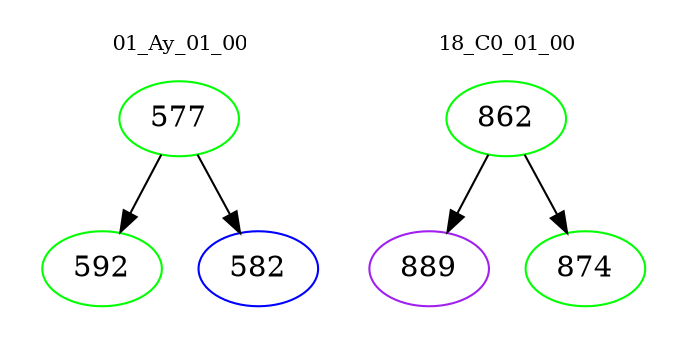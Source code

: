 digraph{
subgraph cluster_0 {
color = white
label = "01_Ay_01_00";
fontsize=10;
T0_577 [label="577", color="green"]
T0_577 -> T0_592 [color="black"]
T0_592 [label="592", color="green"]
T0_577 -> T0_582 [color="black"]
T0_582 [label="582", color="blue"]
}
subgraph cluster_1 {
color = white
label = "18_C0_01_00";
fontsize=10;
T1_862 [label="862", color="green"]
T1_862 -> T1_889 [color="black"]
T1_889 [label="889", color="purple"]
T1_862 -> T1_874 [color="black"]
T1_874 [label="874", color="green"]
}
}
